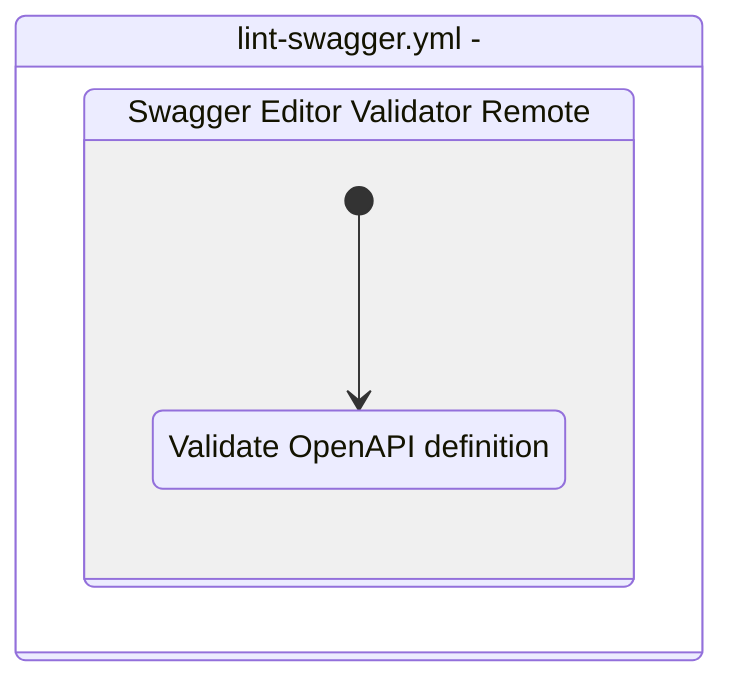 stateDiagram-v2
    workflow : lint-swagger.yml - 
    state workflow {
        test_swagger_editor_validator_remote: Swagger Editor Validator Remote
        state test_swagger_editor_validator_remote {
            [*] --> step1test_swagger_editor_validator_remote
            step1test_swagger_editor_validator_remote : Validate OpenAPI definition
        }
    }
